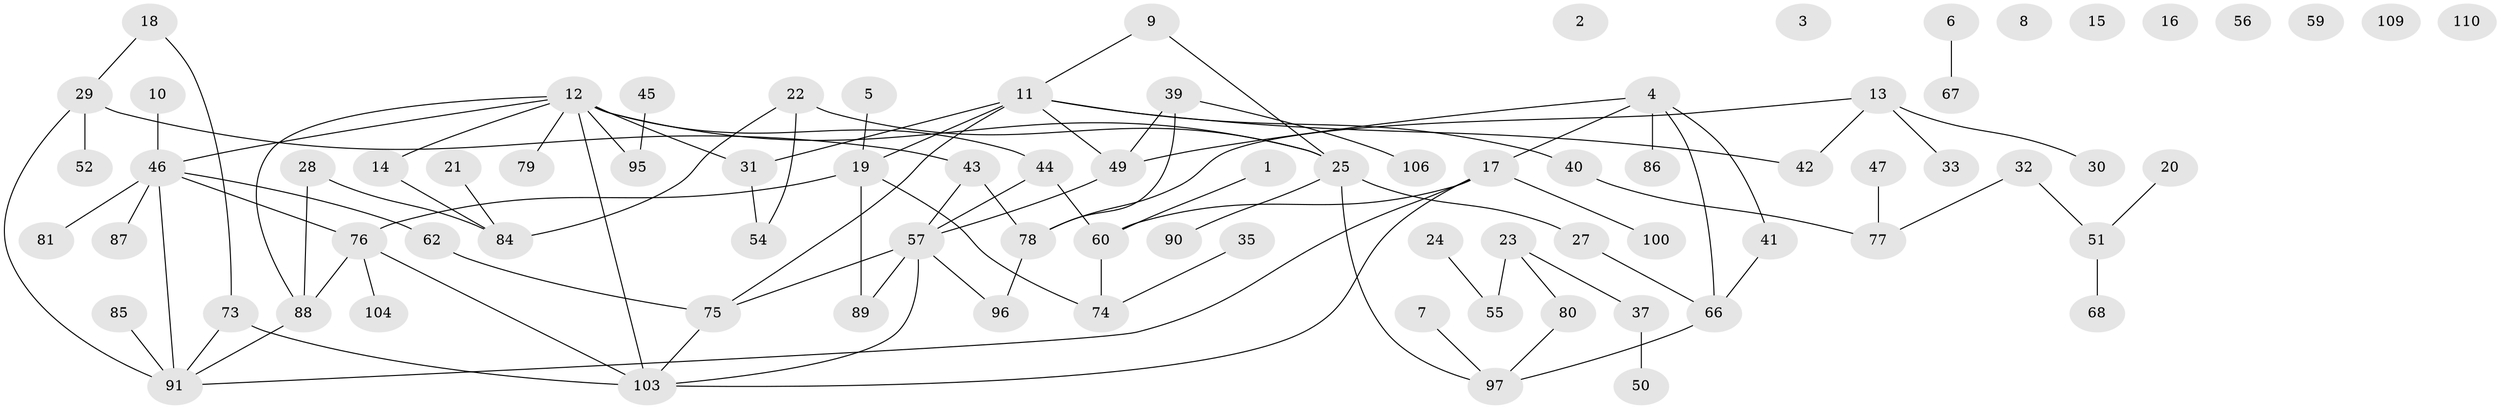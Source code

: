 // original degree distribution, {1: 0.2605042016806723, 0: 0.07563025210084033, 2: 0.2857142857142857, 4: 0.17647058823529413, 5: 0.058823529411764705, 3: 0.12605042016806722, 7: 0.008403361344537815, 6: 0.008403361344537815}
// Generated by graph-tools (version 1.1) at 2025/16/03/04/25 18:16:41]
// undirected, 83 vertices, 99 edges
graph export_dot {
graph [start="1"]
  node [color=gray90,style=filled];
  1;
  2;
  3;
  4 [super="+48"];
  5 [super="+112"];
  6;
  7;
  8;
  9;
  10 [super="+111"];
  11 [super="+114+72+83"];
  12 [super="+36"];
  13 [super="+26"];
  14;
  15;
  16;
  17;
  18;
  19 [super="+102"];
  20;
  21 [super="+98"];
  22;
  23;
  24;
  25 [super="+38"];
  27 [super="+70"];
  28 [super="+34+119"];
  29;
  30;
  31 [super="+82"];
  32 [super="+61"];
  33;
  35;
  37;
  39;
  40;
  41;
  42;
  43;
  44 [super="+117"];
  45;
  46 [super="+58+92+64"];
  47;
  49 [super="+93"];
  50;
  51 [super="+113"];
  52;
  54;
  55;
  56;
  57 [super="+71+99"];
  59;
  60 [super="+63"];
  62 [super="+69"];
  66;
  67;
  68 [super="+94"];
  73;
  74;
  75;
  76 [super="+107"];
  77;
  78;
  79;
  80;
  81;
  84;
  85;
  86;
  87;
  88;
  89;
  90;
  91;
  95;
  96;
  97;
  100;
  103;
  104;
  106;
  109;
  110;
  1 -- 60;
  4 -- 17;
  4 -- 49;
  4 -- 66;
  4 -- 86;
  4 -- 41;
  5 -- 19;
  6 -- 67;
  7 -- 97;
  9 -- 25;
  9 -- 11;
  10 -- 46;
  11 -- 40;
  11 -- 75;
  11 -- 31;
  11 -- 19 [weight=2];
  11 -- 42;
  11 -- 49;
  12 -- 31;
  12 -- 44;
  12 -- 95;
  12 -- 103;
  12 -- 88;
  12 -- 25;
  12 -- 14;
  12 -- 79;
  12 -- 46;
  13 -- 42;
  13 -- 33;
  13 -- 30;
  13 -- 78;
  14 -- 84;
  17 -- 60;
  17 -- 91;
  17 -- 100;
  17 -- 103;
  18 -- 29;
  18 -- 73;
  19 -- 89;
  19 -- 76;
  19 -- 74;
  20 -- 51;
  21 -- 84;
  22 -- 25;
  22 -- 54;
  22 -- 84;
  23 -- 37;
  23 -- 55;
  23 -- 80;
  24 -- 55;
  25 -- 90 [weight=2];
  25 -- 27;
  25 -- 97;
  27 -- 66;
  28 -- 88;
  28 -- 84;
  29 -- 43;
  29 -- 52;
  29 -- 91;
  31 -- 54;
  32 -- 77;
  32 -- 51;
  35 -- 74;
  37 -- 50;
  39 -- 49;
  39 -- 78;
  39 -- 106;
  40 -- 77;
  41 -- 66;
  43 -- 78;
  43 -- 57;
  44 -- 60;
  44 -- 57;
  45 -- 95;
  46 -- 81;
  46 -- 91 [weight=2];
  46 -- 87;
  46 -- 76;
  46 -- 62;
  47 -- 77;
  49 -- 57;
  51 -- 68;
  57 -- 89;
  57 -- 96;
  57 -- 103;
  57 -- 75;
  60 -- 74;
  62 -- 75;
  66 -- 97;
  73 -- 91;
  73 -- 103;
  75 -- 103;
  76 -- 88;
  76 -- 103;
  76 -- 104;
  78 -- 96;
  80 -- 97;
  85 -- 91;
  88 -- 91;
}
